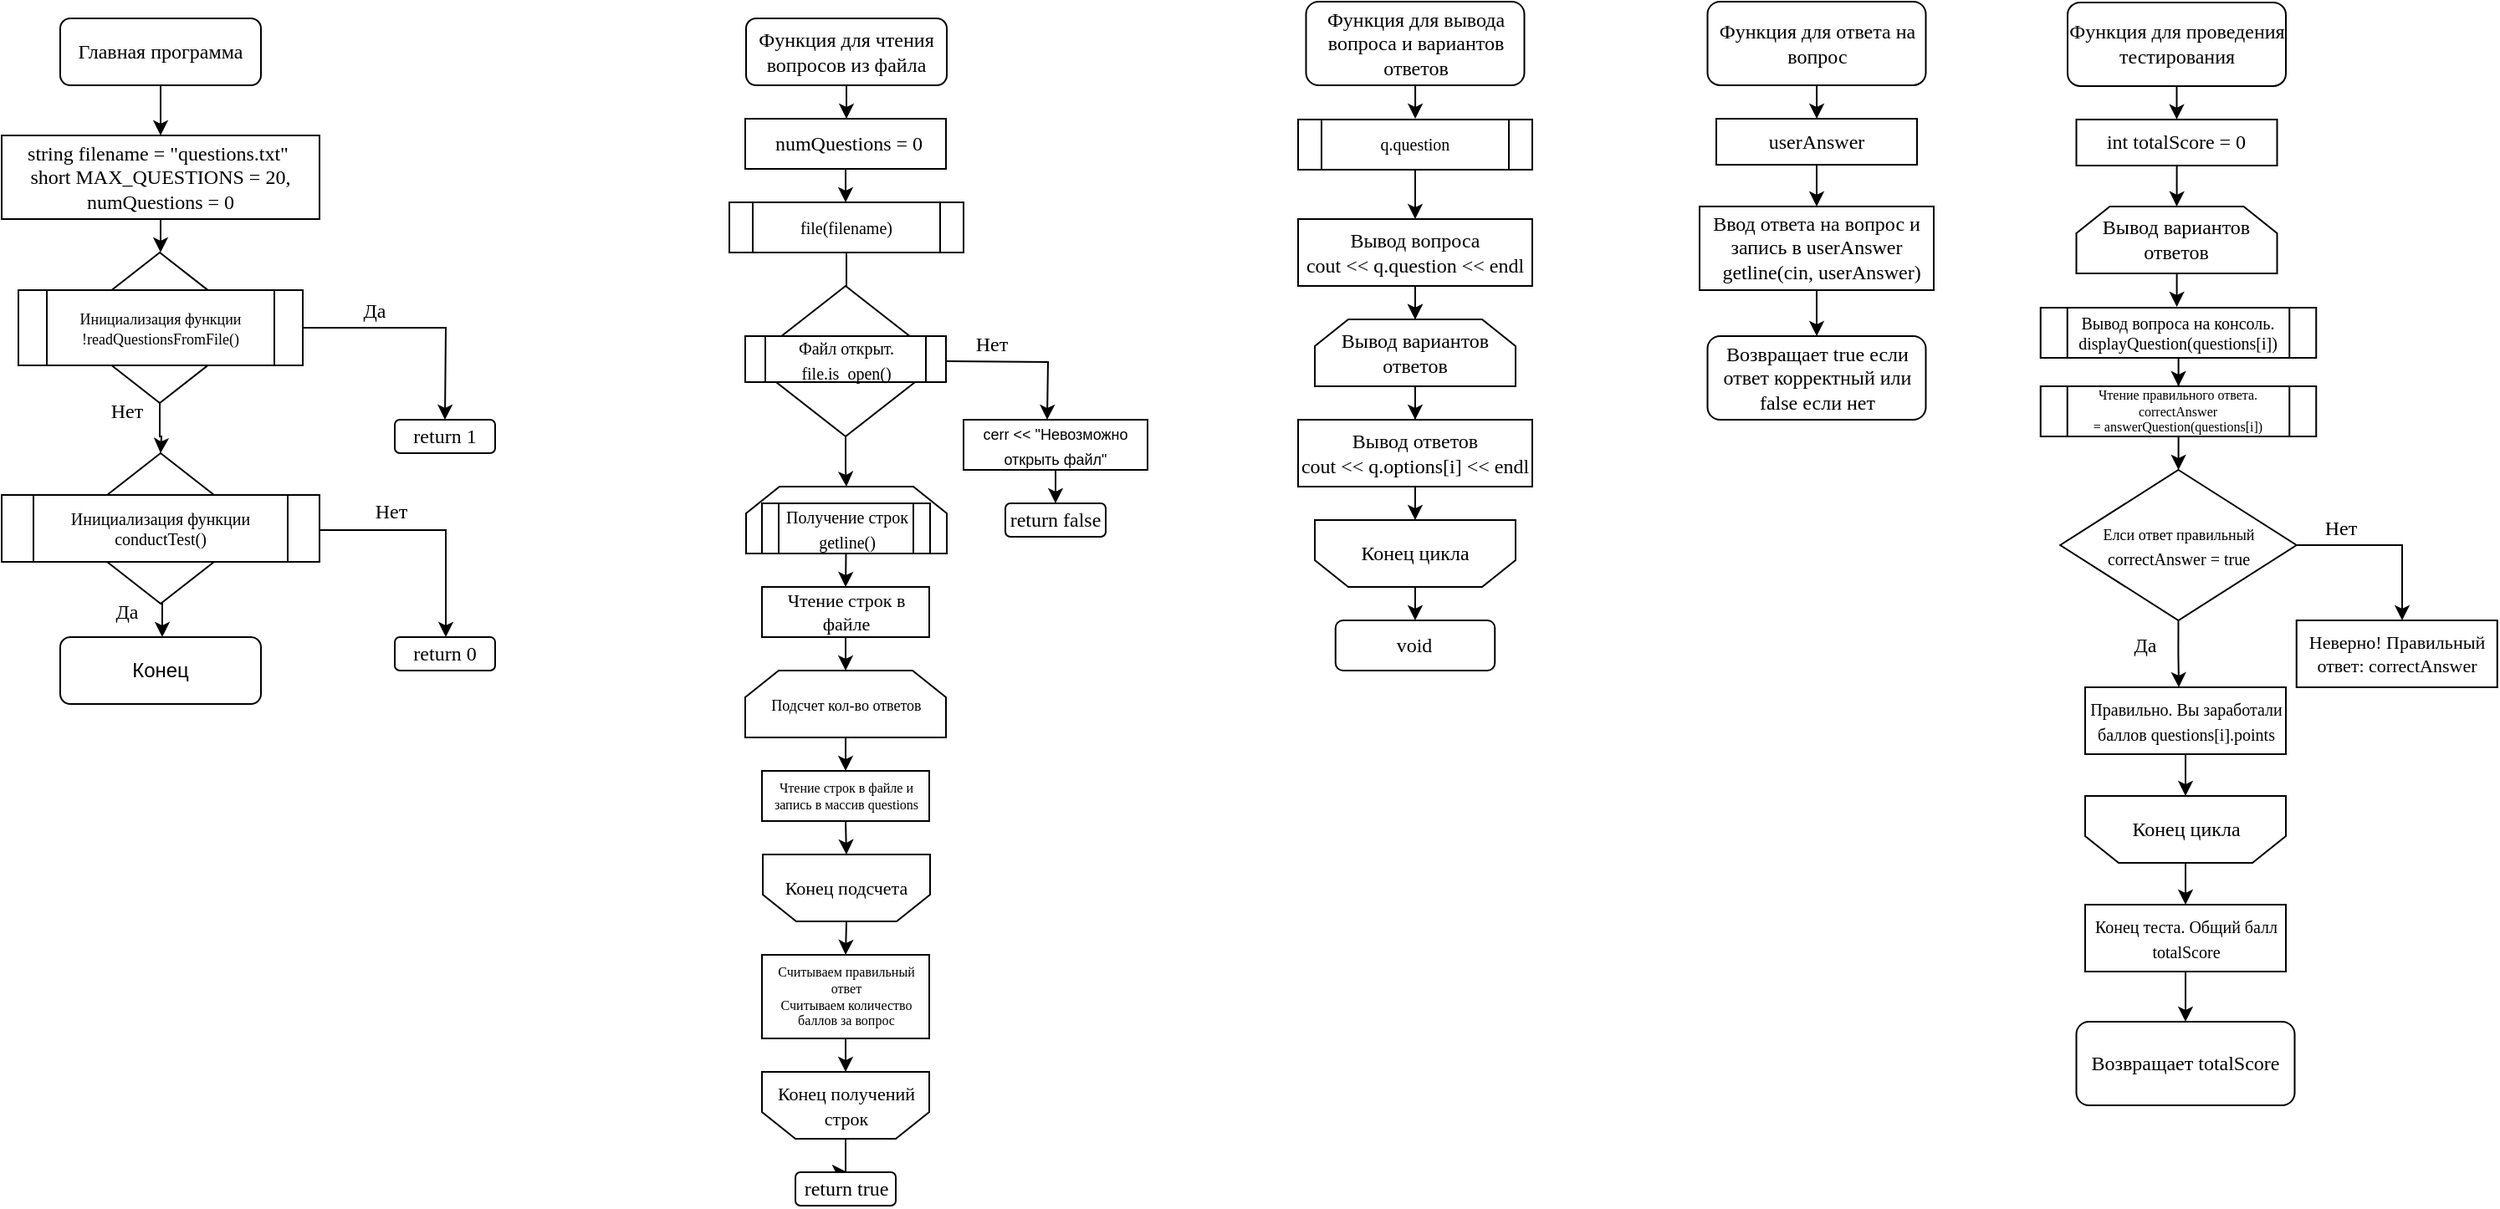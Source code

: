 <mxfile version="24.3.0" type="device">
  <diagram id="C5RBs43oDa-KdzZeNtuy" name="Page-1">
    <mxGraphModel dx="716" dy="409" grid="1" gridSize="10" guides="1" tooltips="1" connect="1" arrows="1" fold="1" page="1" pageScale="1" pageWidth="827" pageHeight="1169" math="0" shadow="0">
      <root>
        <mxCell id="WIyWlLk6GJQsqaUBKTNV-0" />
        <mxCell id="WIyWlLk6GJQsqaUBKTNV-1" parent="WIyWlLk6GJQsqaUBKTNV-0" />
        <mxCell id="KQmQDuhJLHhJns7RMKba-28" style="edgeStyle=orthogonalEdgeStyle;rounded=0;orthogonalLoop=1;jettySize=auto;html=1;exitX=0.5;exitY=1;exitDx=0;exitDy=0;" edge="1" parent="WIyWlLk6GJQsqaUBKTNV-1" source="KQmQDuhJLHhJns7RMKba-22">
          <mxGeometry relative="1" as="geometry">
            <mxPoint x="221" y="450" as="targetPoint" />
          </mxGeometry>
        </mxCell>
        <mxCell id="KQmQDuhJLHhJns7RMKba-22" value="" style="rhombus;whiteSpace=wrap;html=1;" vertex="1" parent="WIyWlLk6GJQsqaUBKTNV-1">
          <mxGeometry x="162.5" y="340" width="115" height="90" as="geometry" />
        </mxCell>
        <mxCell id="KQmQDuhJLHhJns7RMKba-11" style="edgeStyle=orthogonalEdgeStyle;rounded=0;orthogonalLoop=1;jettySize=auto;html=1;exitX=0.5;exitY=1;exitDx=0;exitDy=0;entryX=0.5;entryY=0;entryDx=0;entryDy=0;" edge="1" parent="WIyWlLk6GJQsqaUBKTNV-1" source="WIyWlLk6GJQsqaUBKTNV-3" target="KQmQDuhJLHhJns7RMKba-6">
          <mxGeometry relative="1" as="geometry" />
        </mxCell>
        <mxCell id="WIyWlLk6GJQsqaUBKTNV-3" value="&lt;font face=&quot;Times New Roman&quot;&gt;Главная программа&lt;/font&gt;" style="rounded=1;whiteSpace=wrap;html=1;fontSize=12;glass=0;strokeWidth=1;shadow=0;" parent="WIyWlLk6GJQsqaUBKTNV-1" vertex="1">
          <mxGeometry x="160" y="80" width="120" height="40" as="geometry" />
        </mxCell>
        <mxCell id="WIyWlLk6GJQsqaUBKTNV-11" value="Конец" style="rounded=1;whiteSpace=wrap;html=1;fontSize=12;glass=0;strokeWidth=1;shadow=0;" parent="WIyWlLk6GJQsqaUBKTNV-1" vertex="1">
          <mxGeometry x="160" y="450" width="120" height="40" as="geometry" />
        </mxCell>
        <mxCell id="KQmQDuhJLHhJns7RMKba-5" value="&lt;h5 style=&quot;&quot;&gt;&lt;font face=&quot;Times New Roman&quot; style=&quot;&quot;&gt;&lt;font style=&quot;font-weight: normal;&quot; size=&quot;1&quot;&gt;Инициализация функции conductTest()&lt;/font&gt;&lt;/font&gt;&lt;/h5&gt;" style="shape=process;whiteSpace=wrap;html=1;backgroundOutline=1;align=center;" vertex="1" parent="WIyWlLk6GJQsqaUBKTNV-1">
          <mxGeometry x="125" y="365" width="190" height="40" as="geometry" />
        </mxCell>
        <mxCell id="KQmQDuhJLHhJns7RMKba-9" style="edgeStyle=orthogonalEdgeStyle;rounded=0;orthogonalLoop=1;jettySize=auto;html=1;exitX=0.5;exitY=1;exitDx=0;exitDy=0;" edge="1" parent="WIyWlLk6GJQsqaUBKTNV-1" source="KQmQDuhJLHhJns7RMKba-6">
          <mxGeometry relative="1" as="geometry">
            <mxPoint x="220" y="220" as="targetPoint" />
          </mxGeometry>
        </mxCell>
        <mxCell id="KQmQDuhJLHhJns7RMKba-6" value="&lt;font face=&quot;Times New Roman&quot;&gt;string filename =&amp;nbsp;&quot;questions.txt&quot;&amp;nbsp;&lt;/font&gt;&lt;div&gt;&lt;font face=&quot;LS4gh3PQYyicdVe-Vlhf&quot;&gt;short MAX_QUESTIONS = 20,&lt;/font&gt;&lt;div&gt;&lt;font face=&quot;LS4gh3PQYyicdVe-Vlhf&quot;&gt;numQuestions = 0&lt;/font&gt;&lt;/div&gt;&lt;/div&gt;" style="rounded=0;whiteSpace=wrap;html=1;" vertex="1" parent="WIyWlLk6GJQsqaUBKTNV-1">
          <mxGeometry x="125" y="150" width="190" height="50" as="geometry" />
        </mxCell>
        <mxCell id="KQmQDuhJLHhJns7RMKba-15" value="" style="rhombus;whiteSpace=wrap;html=1;" vertex="1" parent="WIyWlLk6GJQsqaUBKTNV-1">
          <mxGeometry x="162" y="220" width="115" height="90" as="geometry" />
        </mxCell>
        <mxCell id="KQmQDuhJLHhJns7RMKba-18" style="edgeStyle=orthogonalEdgeStyle;rounded=0;orthogonalLoop=1;jettySize=auto;html=1;" edge="1" parent="WIyWlLk6GJQsqaUBKTNV-1" source="KQmQDuhJLHhJns7RMKba-4">
          <mxGeometry relative="1" as="geometry">
            <mxPoint x="390" y="320" as="targetPoint" />
          </mxGeometry>
        </mxCell>
        <mxCell id="KQmQDuhJLHhJns7RMKba-4" value="&lt;h5 style=&quot;&quot;&gt;&lt;font face=&quot;Times New Roman&quot; style=&quot;font-size: 9px; font-weight: normal;&quot;&gt;Инициализация функции !readQuestionsFromFile()&lt;/font&gt;&lt;/h5&gt;" style="shape=process;whiteSpace=wrap;html=1;backgroundOutline=1;align=center;" vertex="1" parent="WIyWlLk6GJQsqaUBKTNV-1">
          <mxGeometry x="135" y="242.5" width="170" height="45" as="geometry" />
        </mxCell>
        <mxCell id="KQmQDuhJLHhJns7RMKba-20" value="&lt;font face=&quot;Times New Roman&quot;&gt;Да&lt;/font&gt;" style="text;html=1;align=center;verticalAlign=middle;whiteSpace=wrap;rounded=0;" vertex="1" parent="WIyWlLk6GJQsqaUBKTNV-1">
          <mxGeometry x="318" y="240" width="60" height="30" as="geometry" />
        </mxCell>
        <mxCell id="KQmQDuhJLHhJns7RMKba-21" value="&lt;font face=&quot;Times New Roman&quot;&gt;return 1&lt;/font&gt;" style="rounded=1;whiteSpace=wrap;html=1;" vertex="1" parent="WIyWlLk6GJQsqaUBKTNV-1">
          <mxGeometry x="360" y="320" width="60" height="20" as="geometry" />
        </mxCell>
        <mxCell id="KQmQDuhJLHhJns7RMKba-23" value="" style="edgeStyle=orthogonalEdgeStyle;rounded=0;orthogonalLoop=1;jettySize=auto;html=1;" edge="1" parent="WIyWlLk6GJQsqaUBKTNV-1" source="KQmQDuhJLHhJns7RMKba-15">
          <mxGeometry relative="1" as="geometry">
            <mxPoint x="220" y="310" as="sourcePoint" />
            <mxPoint x="220" y="340" as="targetPoint" />
          </mxGeometry>
        </mxCell>
        <mxCell id="KQmQDuhJLHhJns7RMKba-24" style="edgeStyle=orthogonalEdgeStyle;rounded=0;orthogonalLoop=1;jettySize=auto;html=1;entryX=0.5;entryY=0;entryDx=0;entryDy=0;" edge="1" parent="WIyWlLk6GJQsqaUBKTNV-1">
          <mxGeometry relative="1" as="geometry">
            <mxPoint x="390.5" y="450" as="targetPoint" />
            <mxPoint x="315" y="385" as="sourcePoint" />
            <Array as="points">
              <mxPoint x="315.5" y="386" />
              <mxPoint x="390.5" y="386" />
            </Array>
          </mxGeometry>
        </mxCell>
        <mxCell id="KQmQDuhJLHhJns7RMKba-25" value="&lt;font face=&quot;Times New Roman&quot;&gt;Нет&lt;/font&gt;" style="text;html=1;align=center;verticalAlign=middle;whiteSpace=wrap;rounded=0;" vertex="1" parent="WIyWlLk6GJQsqaUBKTNV-1">
          <mxGeometry x="328" y="360" width="60" height="30" as="geometry" />
        </mxCell>
        <mxCell id="KQmQDuhJLHhJns7RMKba-26" value="&lt;font face=&quot;Times New Roman&quot;&gt;return 0&lt;/font&gt;" style="rounded=1;whiteSpace=wrap;html=1;" vertex="1" parent="WIyWlLk6GJQsqaUBKTNV-1">
          <mxGeometry x="360" y="450" width="60" height="20" as="geometry" />
        </mxCell>
        <mxCell id="KQmQDuhJLHhJns7RMKba-31" value="" style="edgeStyle=orthogonalEdgeStyle;rounded=0;orthogonalLoop=1;jettySize=auto;html=1;entryX=0.5;entryY=0;entryDx=0;entryDy=0;" edge="1" parent="WIyWlLk6GJQsqaUBKTNV-1" source="KQmQDuhJLHhJns7RMKba-29" target="KQmQDuhJLHhJns7RMKba-41">
          <mxGeometry relative="1" as="geometry" />
        </mxCell>
        <mxCell id="KQmQDuhJLHhJns7RMKba-29" value="Функция для чтения вопросов из файла" style="rounded=1;whiteSpace=wrap;html=1;fontFamily=Times New Roman;" vertex="1" parent="WIyWlLk6GJQsqaUBKTNV-1">
          <mxGeometry x="570" y="80" width="120" height="40" as="geometry" />
        </mxCell>
        <mxCell id="KQmQDuhJLHhJns7RMKba-34" value="" style="edgeStyle=orthogonalEdgeStyle;rounded=0;orthogonalLoop=1;jettySize=auto;html=1;" edge="1" parent="WIyWlLk6GJQsqaUBKTNV-1" source="KQmQDuhJLHhJns7RMKba-30" target="KQmQDuhJLHhJns7RMKba-33">
          <mxGeometry relative="1" as="geometry" />
        </mxCell>
        <mxCell id="KQmQDuhJLHhJns7RMKba-30" value="&lt;h5 style=&quot;&quot;&gt;&lt;font size=&quot;1&quot; face=&quot;Times New Roman&quot;&gt;&lt;span style=&quot;font-weight: 400;&quot;&gt;file(filename)&lt;/span&gt;&lt;/font&gt;&lt;br&gt;&lt;/h5&gt;" style="shape=process;whiteSpace=wrap;html=1;backgroundOutline=1;align=center;" vertex="1" parent="WIyWlLk6GJQsqaUBKTNV-1">
          <mxGeometry x="560" y="190" width="140" height="30" as="geometry" />
        </mxCell>
        <mxCell id="KQmQDuhJLHhJns7RMKba-40" style="edgeStyle=orthogonalEdgeStyle;rounded=0;orthogonalLoop=1;jettySize=auto;html=1;entryX=0.5;entryY=0;entryDx=0;entryDy=0;" edge="1" parent="WIyWlLk6GJQsqaUBKTNV-1" source="KQmQDuhJLHhJns7RMKba-32" target="KQmQDuhJLHhJns7RMKba-44">
          <mxGeometry relative="1" as="geometry">
            <mxPoint x="630" y="360" as="targetPoint" />
          </mxGeometry>
        </mxCell>
        <mxCell id="KQmQDuhJLHhJns7RMKba-32" value="" style="rhombus;whiteSpace=wrap;html=1;" vertex="1" parent="WIyWlLk6GJQsqaUBKTNV-1">
          <mxGeometry x="572" y="240" width="115" height="90" as="geometry" />
        </mxCell>
        <mxCell id="KQmQDuhJLHhJns7RMKba-33" value="&lt;font size=&quot;1&quot; face=&quot;Times New Roman&quot;&gt;Файл открыт. file.is_open()&lt;/font&gt;" style="shape=process;whiteSpace=wrap;html=1;backgroundOutline=1;align=center;" vertex="1" parent="WIyWlLk6GJQsqaUBKTNV-1">
          <mxGeometry x="569.5" y="270" width="120" height="27.5" as="geometry" />
        </mxCell>
        <mxCell id="KQmQDuhJLHhJns7RMKba-36" style="edgeStyle=orthogonalEdgeStyle;rounded=0;orthogonalLoop=1;jettySize=auto;html=1;" edge="1" parent="WIyWlLk6GJQsqaUBKTNV-1">
          <mxGeometry relative="1" as="geometry">
            <mxPoint x="750" y="320" as="targetPoint" />
            <mxPoint x="689.5" y="285" as="sourcePoint" />
          </mxGeometry>
        </mxCell>
        <mxCell id="KQmQDuhJLHhJns7RMKba-37" value="&lt;font face=&quot;Times New Roman&quot;&gt;Нет&lt;/font&gt;" style="text;html=1;align=center;verticalAlign=middle;whiteSpace=wrap;rounded=0;" vertex="1" parent="WIyWlLk6GJQsqaUBKTNV-1">
          <mxGeometry x="687" y="260" width="60" height="30" as="geometry" />
        </mxCell>
        <mxCell id="KQmQDuhJLHhJns7RMKba-64" style="edgeStyle=orthogonalEdgeStyle;rounded=0;orthogonalLoop=1;jettySize=auto;html=1;" edge="1" parent="WIyWlLk6GJQsqaUBKTNV-1" source="KQmQDuhJLHhJns7RMKba-39">
          <mxGeometry relative="1" as="geometry">
            <mxPoint x="755" y="370" as="targetPoint" />
          </mxGeometry>
        </mxCell>
        <mxCell id="KQmQDuhJLHhJns7RMKba-39" value="&lt;font style=&quot;font-size: 9px;&quot;&gt;cerr &amp;lt;&amp;lt; &quot;Невозможно открыть файл&quot;&lt;/font&gt;" style="rounded=0;whiteSpace=wrap;html=1;" vertex="1" parent="WIyWlLk6GJQsqaUBKTNV-1">
          <mxGeometry x="700" y="320" width="110" height="30" as="geometry" />
        </mxCell>
        <mxCell id="KQmQDuhJLHhJns7RMKba-43" style="edgeStyle=orthogonalEdgeStyle;rounded=0;orthogonalLoop=1;jettySize=auto;html=1;entryX=0.5;entryY=0;entryDx=0;entryDy=0;" edge="1" parent="WIyWlLk6GJQsqaUBKTNV-1" source="KQmQDuhJLHhJns7RMKba-41" target="KQmQDuhJLHhJns7RMKba-30">
          <mxGeometry relative="1" as="geometry" />
        </mxCell>
        <mxCell id="KQmQDuhJLHhJns7RMKba-41" value="&lt;font face=&quot;Times New Roman&quot;&gt;&amp;nbsp;numQuestions = 0&lt;/font&gt;" style="rounded=0;whiteSpace=wrap;html=1;" vertex="1" parent="WIyWlLk6GJQsqaUBKTNV-1">
          <mxGeometry x="569.5" y="140" width="120" height="30" as="geometry" />
        </mxCell>
        <mxCell id="KQmQDuhJLHhJns7RMKba-44" value="" style="shape=loopLimit;whiteSpace=wrap;html=1;" vertex="1" parent="WIyWlLk6GJQsqaUBKTNV-1">
          <mxGeometry x="570" y="360" width="120" height="40" as="geometry" />
        </mxCell>
        <mxCell id="KQmQDuhJLHhJns7RMKba-50" style="edgeStyle=orthogonalEdgeStyle;rounded=0;orthogonalLoop=1;jettySize=auto;html=1;exitX=0.5;exitY=1;exitDx=0;exitDy=0;entryX=0.5;entryY=0;entryDx=0;entryDy=0;" edge="1" parent="WIyWlLk6GJQsqaUBKTNV-1" source="KQmQDuhJLHhJns7RMKba-45" target="KQmQDuhJLHhJns7RMKba-48">
          <mxGeometry relative="1" as="geometry" />
        </mxCell>
        <mxCell id="KQmQDuhJLHhJns7RMKba-45" value="&lt;font size=&quot;1&quot; face=&quot;Times New Roman&quot;&gt;Получение строк getline()&lt;/font&gt;" style="shape=process;whiteSpace=wrap;html=1;backgroundOutline=1;align=center;" vertex="1" parent="WIyWlLk6GJQsqaUBKTNV-1">
          <mxGeometry x="579.5" y="370" width="100.5" height="30" as="geometry" />
        </mxCell>
        <mxCell id="KQmQDuhJLHhJns7RMKba-52" style="edgeStyle=orthogonalEdgeStyle;rounded=0;orthogonalLoop=1;jettySize=auto;html=1;exitX=0.5;exitY=1;exitDx=0;exitDy=0;entryX=0.5;entryY=0;entryDx=0;entryDy=0;" edge="1" parent="WIyWlLk6GJQsqaUBKTNV-1" source="KQmQDuhJLHhJns7RMKba-48" target="KQmQDuhJLHhJns7RMKba-51">
          <mxGeometry relative="1" as="geometry" />
        </mxCell>
        <mxCell id="KQmQDuhJLHhJns7RMKba-48" value="&lt;span style=&quot;font-family: &amp;quot;Times New Roman&amp;quot;; font-size: 11px;&quot;&gt;Чтение строк в файле&lt;/span&gt;" style="rounded=0;whiteSpace=wrap;html=1;fontSize=11;" vertex="1" parent="WIyWlLk6GJQsqaUBKTNV-1">
          <mxGeometry x="579.5" y="420" width="100" height="30" as="geometry" />
        </mxCell>
        <mxCell id="KQmQDuhJLHhJns7RMKba-54" style="edgeStyle=orthogonalEdgeStyle;rounded=0;orthogonalLoop=1;jettySize=auto;html=1;exitX=0.5;exitY=1;exitDx=0;exitDy=0;entryX=0.5;entryY=0;entryDx=0;entryDy=0;" edge="1" parent="WIyWlLk6GJQsqaUBKTNV-1" source="KQmQDuhJLHhJns7RMKba-51" target="KQmQDuhJLHhJns7RMKba-53">
          <mxGeometry relative="1" as="geometry" />
        </mxCell>
        <mxCell id="KQmQDuhJLHhJns7RMKba-51" value="&lt;font face=&quot;Times New Roman&quot; style=&quot;font-size: 9px;&quot;&gt;Подсчет кол-во ответов&lt;/font&gt;" style="shape=loopLimit;whiteSpace=wrap;html=1;" vertex="1" parent="WIyWlLk6GJQsqaUBKTNV-1">
          <mxGeometry x="569.5" y="470" width="120" height="40" as="geometry" />
        </mxCell>
        <mxCell id="KQmQDuhJLHhJns7RMKba-57" style="edgeStyle=orthogonalEdgeStyle;rounded=0;orthogonalLoop=1;jettySize=auto;html=1;exitX=0.5;exitY=1;exitDx=0;exitDy=0;entryX=0.5;entryY=1;entryDx=0;entryDy=0;" edge="1" parent="WIyWlLk6GJQsqaUBKTNV-1" source="KQmQDuhJLHhJns7RMKba-53" target="KQmQDuhJLHhJns7RMKba-55">
          <mxGeometry relative="1" as="geometry" />
        </mxCell>
        <mxCell id="KQmQDuhJLHhJns7RMKba-53" value="&lt;span style=&quot;font-family: &amp;quot;Times New Roman&amp;quot;; font-size: 8px;&quot;&gt;Чтение строк в файле и запись в массив questions&lt;/span&gt;" style="rounded=0;whiteSpace=wrap;html=1;fontSize=8;" vertex="1" parent="WIyWlLk6GJQsqaUBKTNV-1">
          <mxGeometry x="579.5" y="530" width="100" height="30" as="geometry" />
        </mxCell>
        <mxCell id="KQmQDuhJLHhJns7RMKba-55" value="&lt;font style=&quot;font-size: 11px;&quot; face=&quot;Times New Roman&quot;&gt;Конец подсчета&lt;/font&gt;" style="shape=loopLimit;whiteSpace=wrap;html=1;direction=west;" vertex="1" parent="WIyWlLk6GJQsqaUBKTNV-1">
          <mxGeometry x="580" y="580" width="100" height="40" as="geometry" />
        </mxCell>
        <mxCell id="KQmQDuhJLHhJns7RMKba-58" style="edgeStyle=orthogonalEdgeStyle;rounded=0;orthogonalLoop=1;jettySize=auto;html=1;exitX=0.5;exitY=1;exitDx=0;exitDy=0;entryX=0.5;entryY=0;entryDx=0;entryDy=0;" edge="1" parent="WIyWlLk6GJQsqaUBKTNV-1" target="KQmQDuhJLHhJns7RMKba-59">
          <mxGeometry relative="1" as="geometry">
            <mxPoint x="630" y="620" as="sourcePoint" />
          </mxGeometry>
        </mxCell>
        <mxCell id="KQmQDuhJLHhJns7RMKba-61" style="edgeStyle=orthogonalEdgeStyle;rounded=0;orthogonalLoop=1;jettySize=auto;html=1;entryX=0.5;entryY=1;entryDx=0;entryDy=0;" edge="1" parent="WIyWlLk6GJQsqaUBKTNV-1" source="KQmQDuhJLHhJns7RMKba-59" target="KQmQDuhJLHhJns7RMKba-60">
          <mxGeometry relative="1" as="geometry" />
        </mxCell>
        <mxCell id="KQmQDuhJLHhJns7RMKba-59" value="&lt;font face=&quot;Times New Roman&quot;&gt;Считываем правильный ответ&lt;/font&gt;&lt;br&gt;&lt;div&gt;&lt;font face=&quot;Times New Roman&quot;&gt;Считываем количество баллов за вопрос&lt;br&gt;&lt;/font&gt;&lt;/div&gt;" style="rounded=0;whiteSpace=wrap;html=1;fontSize=8;" vertex="1" parent="WIyWlLk6GJQsqaUBKTNV-1">
          <mxGeometry x="579.5" y="640" width="100" height="50" as="geometry" />
        </mxCell>
        <mxCell id="KQmQDuhJLHhJns7RMKba-62" style="edgeStyle=orthogonalEdgeStyle;rounded=0;orthogonalLoop=1;jettySize=auto;html=1;" edge="1" parent="WIyWlLk6GJQsqaUBKTNV-1" source="KQmQDuhJLHhJns7RMKba-60">
          <mxGeometry relative="1" as="geometry">
            <mxPoint x="630" y="770" as="targetPoint" />
          </mxGeometry>
        </mxCell>
        <mxCell id="KQmQDuhJLHhJns7RMKba-60" value="&lt;font style=&quot;font-size: 11px;&quot; face=&quot;Times New Roman&quot;&gt;Конец получений строк&lt;/font&gt;" style="shape=loopLimit;whiteSpace=wrap;html=1;direction=west;" vertex="1" parent="WIyWlLk6GJQsqaUBKTNV-1">
          <mxGeometry x="579.5" y="710" width="100" height="40" as="geometry" />
        </mxCell>
        <mxCell id="KQmQDuhJLHhJns7RMKba-63" value="&lt;font face=&quot;Times New Roman&quot;&gt;return true&lt;/font&gt;" style="rounded=1;whiteSpace=wrap;html=1;" vertex="1" parent="WIyWlLk6GJQsqaUBKTNV-1">
          <mxGeometry x="599.5" y="770" width="60" height="20" as="geometry" />
        </mxCell>
        <mxCell id="KQmQDuhJLHhJns7RMKba-65" value="&lt;font face=&quot;Times New Roman&quot;&gt;return false&lt;/font&gt;" style="rounded=1;whiteSpace=wrap;html=1;" vertex="1" parent="WIyWlLk6GJQsqaUBKTNV-1">
          <mxGeometry x="725" y="370" width="60" height="20" as="geometry" />
        </mxCell>
        <mxCell id="KQmQDuhJLHhJns7RMKba-66" value="" style="edgeStyle=orthogonalEdgeStyle;rounded=0;orthogonalLoop=1;jettySize=auto;html=1;entryX=0.5;entryY=0;entryDx=0;entryDy=0;" edge="1" parent="WIyWlLk6GJQsqaUBKTNV-1" source="KQmQDuhJLHhJns7RMKba-67" target="KQmQDuhJLHhJns7RMKba-121">
          <mxGeometry relative="1" as="geometry" />
        </mxCell>
        <mxCell id="KQmQDuhJLHhJns7RMKba-67" value="Функция для вывода вопроса и вариантов ответов" style="rounded=1;whiteSpace=wrap;html=1;fontFamily=Times New Roman;" vertex="1" parent="WIyWlLk6GJQsqaUBKTNV-1">
          <mxGeometry x="904.75" y="70" width="130.5" height="50" as="geometry" />
        </mxCell>
        <mxCell id="KQmQDuhJLHhJns7RMKba-71" value="" style="edgeStyle=orthogonalEdgeStyle;rounded=0;orthogonalLoop=1;jettySize=auto;html=1;" edge="1" parent="WIyWlLk6GJQsqaUBKTNV-1" source="KQmQDuhJLHhJns7RMKba-69">
          <mxGeometry relative="1" as="geometry">
            <mxPoint x="970.034" y="260.021" as="targetPoint" />
          </mxGeometry>
        </mxCell>
        <mxCell id="KQmQDuhJLHhJns7RMKba-73" value="" style="edgeStyle=orthogonalEdgeStyle;rounded=0;orthogonalLoop=1;jettySize=auto;html=1;" edge="1" parent="WIyWlLk6GJQsqaUBKTNV-1" source="KQmQDuhJLHhJns7RMKba-69" target="KQmQDuhJLHhJns7RMKba-72">
          <mxGeometry relative="1" as="geometry" />
        </mxCell>
        <mxCell id="KQmQDuhJLHhJns7RMKba-69" value="&lt;font face=&quot;Times New Roman&quot;&gt;Вывод вопроса&lt;/font&gt;&lt;div&gt;&lt;font face=&quot;Times New Roman&quot;&gt;cout &amp;lt;&amp;lt; q.question &amp;lt;&amp;lt; endl&lt;br&gt;&lt;/font&gt;&lt;/div&gt;" style="rounded=0;whiteSpace=wrap;html=1;" vertex="1" parent="WIyWlLk6GJQsqaUBKTNV-1">
          <mxGeometry x="900" y="200" width="140" height="40" as="geometry" />
        </mxCell>
        <mxCell id="KQmQDuhJLHhJns7RMKba-76" value="" style="edgeStyle=orthogonalEdgeStyle;rounded=0;orthogonalLoop=1;jettySize=auto;html=1;" edge="1" parent="WIyWlLk6GJQsqaUBKTNV-1" source="KQmQDuhJLHhJns7RMKba-72" target="KQmQDuhJLHhJns7RMKba-75">
          <mxGeometry relative="1" as="geometry" />
        </mxCell>
        <mxCell id="KQmQDuhJLHhJns7RMKba-72" value="&lt;font face=&quot;Times New Roman&quot;&gt;Вывод вариантов ответов&lt;/font&gt;" style="shape=loopLimit;whiteSpace=wrap;html=1;" vertex="1" parent="WIyWlLk6GJQsqaUBKTNV-1">
          <mxGeometry x="910" y="260" width="120" height="40" as="geometry" />
        </mxCell>
        <mxCell id="KQmQDuhJLHhJns7RMKba-74" value="" style="edgeStyle=orthogonalEdgeStyle;rounded=0;orthogonalLoop=1;jettySize=auto;html=1;" edge="1" parent="WIyWlLk6GJQsqaUBKTNV-1" source="KQmQDuhJLHhJns7RMKba-75">
          <mxGeometry relative="1" as="geometry">
            <mxPoint x="970" y="380" as="targetPoint" />
          </mxGeometry>
        </mxCell>
        <mxCell id="KQmQDuhJLHhJns7RMKba-75" value="&lt;font face=&quot;Times New Roman&quot;&gt;Вывод ответов&lt;/font&gt;&lt;div&gt;&lt;font face=&quot;Times New Roman&quot;&gt;cout &amp;lt;&amp;lt; q.options[i]&amp;nbsp;&amp;lt;&amp;lt; endl&lt;br&gt;&lt;/font&gt;&lt;/div&gt;" style="rounded=0;whiteSpace=wrap;html=1;" vertex="1" parent="WIyWlLk6GJQsqaUBKTNV-1">
          <mxGeometry x="900" y="320" width="140" height="40" as="geometry" />
        </mxCell>
        <mxCell id="KQmQDuhJLHhJns7RMKba-80" value="" style="edgeStyle=orthogonalEdgeStyle;rounded=0;orthogonalLoop=1;jettySize=auto;html=1;" edge="1" parent="WIyWlLk6GJQsqaUBKTNV-1" source="KQmQDuhJLHhJns7RMKba-77" target="KQmQDuhJLHhJns7RMKba-79">
          <mxGeometry relative="1" as="geometry" />
        </mxCell>
        <mxCell id="KQmQDuhJLHhJns7RMKba-77" value="&lt;font face=&quot;Times New Roman&quot;&gt;Конец цикла&lt;/font&gt;" style="shape=loopLimit;whiteSpace=wrap;html=1;direction=west;" vertex="1" parent="WIyWlLk6GJQsqaUBKTNV-1">
          <mxGeometry x="910" y="380" width="120" height="40" as="geometry" />
        </mxCell>
        <mxCell id="KQmQDuhJLHhJns7RMKba-79" value="void" style="rounded=1;whiteSpace=wrap;html=1;fontFamily=Times New Roman;" vertex="1" parent="WIyWlLk6GJQsqaUBKTNV-1">
          <mxGeometry x="922.38" y="440" width="95.25" height="30" as="geometry" />
        </mxCell>
        <mxCell id="KQmQDuhJLHhJns7RMKba-81" value="" style="edgeStyle=orthogonalEdgeStyle;rounded=0;orthogonalLoop=1;jettySize=auto;html=1;entryX=0.5;entryY=0;entryDx=0;entryDy=0;" edge="1" parent="WIyWlLk6GJQsqaUBKTNV-1" source="KQmQDuhJLHhJns7RMKba-82" target="KQmQDuhJLHhJns7RMKba-86">
          <mxGeometry relative="1" as="geometry" />
        </mxCell>
        <mxCell id="KQmQDuhJLHhJns7RMKba-82" value="Функция для ответа на вопрос" style="rounded=1;whiteSpace=wrap;html=1;fontFamily=Times New Roman;" vertex="1" parent="WIyWlLk6GJQsqaUBKTNV-1">
          <mxGeometry x="1144.75" y="69.97" width="130.5" height="50" as="geometry" />
        </mxCell>
        <mxCell id="KQmQDuhJLHhJns7RMKba-90" value="" style="edgeStyle=orthogonalEdgeStyle;rounded=0;orthogonalLoop=1;jettySize=auto;html=1;" edge="1" parent="WIyWlLk6GJQsqaUBKTNV-1" source="KQmQDuhJLHhJns7RMKba-85" target="KQmQDuhJLHhJns7RMKba-89">
          <mxGeometry relative="1" as="geometry" />
        </mxCell>
        <mxCell id="KQmQDuhJLHhJns7RMKba-85" value="&lt;font face=&quot;Times New Roman&quot;&gt;Ввод ответа на вопрос и запись в userAnswer&lt;/font&gt;&lt;div&gt;&lt;font face=&quot;Times New Roman&quot;&gt;&lt;div&gt;&amp;nbsp; getline(cin, userAnswer)&lt;/div&gt;&lt;/font&gt;&lt;/div&gt;" style="rounded=0;whiteSpace=wrap;html=1;" vertex="1" parent="WIyWlLk6GJQsqaUBKTNV-1">
          <mxGeometry x="1140" y="192.47" width="140" height="50.03" as="geometry" />
        </mxCell>
        <mxCell id="KQmQDuhJLHhJns7RMKba-88" value="" style="edgeStyle=orthogonalEdgeStyle;rounded=0;orthogonalLoop=1;jettySize=auto;html=1;" edge="1" parent="WIyWlLk6GJQsqaUBKTNV-1" source="KQmQDuhJLHhJns7RMKba-86" target="KQmQDuhJLHhJns7RMKba-85">
          <mxGeometry relative="1" as="geometry" />
        </mxCell>
        <mxCell id="KQmQDuhJLHhJns7RMKba-86" value="&lt;font face=&quot;Times New Roman&quot;&gt;userAnswer&lt;/font&gt;" style="rounded=0;whiteSpace=wrap;html=1;" vertex="1" parent="WIyWlLk6GJQsqaUBKTNV-1">
          <mxGeometry x="1150" y="140" width="120" height="27.53" as="geometry" />
        </mxCell>
        <mxCell id="KQmQDuhJLHhJns7RMKba-89" value="Возвращает true если ответ корректный или false если нет" style="rounded=1;whiteSpace=wrap;html=1;fontFamily=Times New Roman;" vertex="1" parent="WIyWlLk6GJQsqaUBKTNV-1">
          <mxGeometry x="1144.75" y="270" width="130.5" height="50" as="geometry" />
        </mxCell>
        <mxCell id="KQmQDuhJLHhJns7RMKba-91" value="" style="edgeStyle=orthogonalEdgeStyle;rounded=0;orthogonalLoop=1;jettySize=auto;html=1;entryX=0.5;entryY=0;entryDx=0;entryDy=0;" edge="1" parent="WIyWlLk6GJQsqaUBKTNV-1" source="KQmQDuhJLHhJns7RMKba-92" target="KQmQDuhJLHhJns7RMKba-94">
          <mxGeometry relative="1" as="geometry" />
        </mxCell>
        <mxCell id="KQmQDuhJLHhJns7RMKba-92" value="Функция для проведения тестирования" style="rounded=1;whiteSpace=wrap;html=1;fontFamily=Times New Roman;" vertex="1" parent="WIyWlLk6GJQsqaUBKTNV-1">
          <mxGeometry x="1360" y="70.44" width="130.5" height="50" as="geometry" />
        </mxCell>
        <mxCell id="KQmQDuhJLHhJns7RMKba-93" value="" style="edgeStyle=orthogonalEdgeStyle;rounded=0;orthogonalLoop=1;jettySize=auto;html=1;" edge="1" parent="WIyWlLk6GJQsqaUBKTNV-1" source="KQmQDuhJLHhJns7RMKba-94">
          <mxGeometry relative="1" as="geometry">
            <mxPoint x="1425.25" y="192.47" as="targetPoint" />
          </mxGeometry>
        </mxCell>
        <mxCell id="KQmQDuhJLHhJns7RMKba-94" value="&lt;font face=&quot;Times New Roman&quot;&gt;int totalScore = 0&lt;/font&gt;" style="rounded=0;whiteSpace=wrap;html=1;" vertex="1" parent="WIyWlLk6GJQsqaUBKTNV-1">
          <mxGeometry x="1365.25" y="140.47" width="120" height="27.53" as="geometry" />
        </mxCell>
        <mxCell id="KQmQDuhJLHhJns7RMKba-95" value="" style="edgeStyle=orthogonalEdgeStyle;rounded=0;orthogonalLoop=1;jettySize=auto;html=1;" edge="1" parent="WIyWlLk6GJQsqaUBKTNV-1" source="KQmQDuhJLHhJns7RMKba-96">
          <mxGeometry relative="1" as="geometry">
            <mxPoint x="1425.25" y="252.47" as="targetPoint" />
          </mxGeometry>
        </mxCell>
        <mxCell id="KQmQDuhJLHhJns7RMKba-96" value="&lt;font face=&quot;Times New Roman&quot;&gt;Вывод вариантов ответов&lt;/font&gt;" style="shape=loopLimit;whiteSpace=wrap;html=1;" vertex="1" parent="WIyWlLk6GJQsqaUBKTNV-1">
          <mxGeometry x="1365.25" y="192.47" width="120" height="40" as="geometry" />
        </mxCell>
        <mxCell id="KQmQDuhJLHhJns7RMKba-100" value="" style="edgeStyle=orthogonalEdgeStyle;rounded=0;orthogonalLoop=1;jettySize=auto;html=1;" edge="1" parent="WIyWlLk6GJQsqaUBKTNV-1" source="KQmQDuhJLHhJns7RMKba-97" target="KQmQDuhJLHhJns7RMKba-98">
          <mxGeometry relative="1" as="geometry" />
        </mxCell>
        <mxCell id="KQmQDuhJLHhJns7RMKba-97" value="&lt;h5 style=&quot;&quot;&gt;&lt;font size=&quot;1&quot; face=&quot;Times New Roman&quot;&gt;&lt;span style=&quot;font-weight: 400;&quot;&gt;Вывод вопроса на консоль. displayQuestion(questions[i])&lt;/span&gt;&lt;/font&gt;&lt;br&gt;&lt;/h5&gt;" style="shape=process;whiteSpace=wrap;html=1;backgroundOutline=1;align=center;" vertex="1" parent="WIyWlLk6GJQsqaUBKTNV-1">
          <mxGeometry x="1343.87" y="253" width="164.75" height="30" as="geometry" />
        </mxCell>
        <mxCell id="KQmQDuhJLHhJns7RMKba-102" value="" style="edgeStyle=orthogonalEdgeStyle;rounded=0;orthogonalLoop=1;jettySize=auto;html=1;" edge="1" parent="WIyWlLk6GJQsqaUBKTNV-1" source="KQmQDuhJLHhJns7RMKba-98" target="KQmQDuhJLHhJns7RMKba-101">
          <mxGeometry relative="1" as="geometry" />
        </mxCell>
        <mxCell id="KQmQDuhJLHhJns7RMKba-98" value="&lt;h5 style=&quot;font-size: 8px;&quot;&gt;&lt;font style=&quot;font-size: 8px;&quot; face=&quot;Times New Roman&quot;&gt;&lt;span style=&quot;font-weight: 400;&quot;&gt;Чтение правильного ответа. correctAnswer =&amp;nbsp;&lt;/span&gt;&lt;/font&gt;&lt;span style=&quot;font-weight: normal;&quot;&gt;&lt;font face=&quot;Times New Roman&quot;&gt;answerQuestion(questions[i])&lt;/font&gt;&lt;/span&gt;&lt;/h5&gt;" style="shape=process;whiteSpace=wrap;html=1;backgroundOutline=1;align=center;" vertex="1" parent="WIyWlLk6GJQsqaUBKTNV-1">
          <mxGeometry x="1343.87" y="300" width="164.75" height="30" as="geometry" />
        </mxCell>
        <mxCell id="KQmQDuhJLHhJns7RMKba-103" style="edgeStyle=orthogonalEdgeStyle;rounded=0;orthogonalLoop=1;jettySize=auto;html=1;" edge="1" parent="WIyWlLk6GJQsqaUBKTNV-1" source="KQmQDuhJLHhJns7RMKba-101">
          <mxGeometry relative="1" as="geometry">
            <mxPoint x="1560" y="440" as="targetPoint" />
            <Array as="points">
              <mxPoint x="1560" y="395" />
            </Array>
          </mxGeometry>
        </mxCell>
        <mxCell id="KQmQDuhJLHhJns7RMKba-107" style="edgeStyle=orthogonalEdgeStyle;rounded=0;orthogonalLoop=1;jettySize=auto;html=1;exitX=0.5;exitY=1;exitDx=0;exitDy=0;" edge="1" parent="WIyWlLk6GJQsqaUBKTNV-1" source="KQmQDuhJLHhJns7RMKba-101">
          <mxGeometry relative="1" as="geometry">
            <mxPoint x="1426.5" y="480.0" as="targetPoint" />
          </mxGeometry>
        </mxCell>
        <mxCell id="KQmQDuhJLHhJns7RMKba-101" value="&lt;font style=&quot;font-size: 9px;&quot; face=&quot;Times New Roman&quot;&gt;Елси ответ правильный&lt;/font&gt;&lt;div&gt;&lt;font style=&quot;&quot; face=&quot;Times New Roman&quot;&gt;&lt;font size=&quot;1&quot;&gt;correctAnswer = true&lt;/font&gt;&lt;br&gt;&lt;/font&gt;&lt;/div&gt;" style="rhombus;whiteSpace=wrap;html=1;" vertex="1" parent="WIyWlLk6GJQsqaUBKTNV-1">
          <mxGeometry x="1355.61" y="350" width="141.26" height="90" as="geometry" />
        </mxCell>
        <mxCell id="KQmQDuhJLHhJns7RMKba-104" value="&lt;font face=&quot;Times New Roman&quot;&gt;Нет&lt;/font&gt;" style="text;html=1;align=center;verticalAlign=middle;whiteSpace=wrap;rounded=0;" vertex="1" parent="WIyWlLk6GJQsqaUBKTNV-1">
          <mxGeometry x="1496.87" y="370" width="53.13" height="30" as="geometry" />
        </mxCell>
        <mxCell id="KQmQDuhJLHhJns7RMKba-106" value="&lt;font face=&quot;Times New Roman&quot; style=&quot;font-size: 11px;&quot;&gt;Неверно! Правильный ответ:&amp;nbsp;correctAnswer&lt;/font&gt;" style="rounded=0;whiteSpace=wrap;html=1;fontSize=11;" vertex="1" parent="WIyWlLk6GJQsqaUBKTNV-1">
          <mxGeometry x="1496.87" y="440" width="120" height="40" as="geometry" />
        </mxCell>
        <mxCell id="KQmQDuhJLHhJns7RMKba-110" value="&lt;font face=&quot;Times New Roman&quot;&gt;Да&lt;/font&gt;" style="text;html=1;align=center;verticalAlign=middle;whiteSpace=wrap;rounded=0;" vertex="1" parent="WIyWlLk6GJQsqaUBKTNV-1">
          <mxGeometry x="1380" y="440" width="53.13" height="30" as="geometry" />
        </mxCell>
        <mxCell id="KQmQDuhJLHhJns7RMKba-113" value="" style="edgeStyle=orthogonalEdgeStyle;rounded=0;orthogonalLoop=1;jettySize=auto;html=1;" edge="1" parent="WIyWlLk6GJQsqaUBKTNV-1" source="KQmQDuhJLHhJns7RMKba-111" target="KQmQDuhJLHhJns7RMKba-112">
          <mxGeometry relative="1" as="geometry" />
        </mxCell>
        <mxCell id="KQmQDuhJLHhJns7RMKba-111" value="&lt;font style=&quot;font-size: 10px;&quot; face=&quot;Times New Roman&quot;&gt;Правильно. Вы заработали баллов&amp;nbsp;questions[i].points&lt;/font&gt;" style="rounded=0;whiteSpace=wrap;html=1;" vertex="1" parent="WIyWlLk6GJQsqaUBKTNV-1">
          <mxGeometry x="1370.5" y="480" width="120" height="40" as="geometry" />
        </mxCell>
        <mxCell id="KQmQDuhJLHhJns7RMKba-115" value="" style="edgeStyle=orthogonalEdgeStyle;rounded=0;orthogonalLoop=1;jettySize=auto;html=1;" edge="1" parent="WIyWlLk6GJQsqaUBKTNV-1" source="KQmQDuhJLHhJns7RMKba-112" target="KQmQDuhJLHhJns7RMKba-114">
          <mxGeometry relative="1" as="geometry" />
        </mxCell>
        <mxCell id="KQmQDuhJLHhJns7RMKba-112" value="&lt;font face=&quot;Times New Roman&quot;&gt;Конец цикла&lt;/font&gt;" style="shape=loopLimit;whiteSpace=wrap;html=1;direction=west;" vertex="1" parent="WIyWlLk6GJQsqaUBKTNV-1">
          <mxGeometry x="1370.5" y="545" width="120" height="40" as="geometry" />
        </mxCell>
        <mxCell id="KQmQDuhJLHhJns7RMKba-117" style="edgeStyle=orthogonalEdgeStyle;rounded=0;orthogonalLoop=1;jettySize=auto;html=1;" edge="1" parent="WIyWlLk6GJQsqaUBKTNV-1" source="KQmQDuhJLHhJns7RMKba-114">
          <mxGeometry relative="1" as="geometry">
            <mxPoint x="1430.5" y="680" as="targetPoint" />
          </mxGeometry>
        </mxCell>
        <mxCell id="KQmQDuhJLHhJns7RMKba-114" value="&lt;font face=&quot;Times New Roman&quot;&gt;&lt;span style=&quot;font-size: 10px;&quot;&gt;Конец теста. Общий балл totalScore&lt;/span&gt;&lt;/font&gt;" style="rounded=0;whiteSpace=wrap;html=1;" vertex="1" parent="WIyWlLk6GJQsqaUBKTNV-1">
          <mxGeometry x="1370.5" y="610" width="120" height="40" as="geometry" />
        </mxCell>
        <mxCell id="KQmQDuhJLHhJns7RMKba-118" value="Возвращает totalScore" style="rounded=1;whiteSpace=wrap;html=1;fontFamily=Times New Roman;" vertex="1" parent="WIyWlLk6GJQsqaUBKTNV-1">
          <mxGeometry x="1365.25" y="680" width="130.5" height="50" as="geometry" />
        </mxCell>
        <mxCell id="KQmQDuhJLHhJns7RMKba-119" value="&lt;font face=&quot;Times New Roman&quot;&gt;Да&lt;/font&gt;" style="text;html=1;align=center;verticalAlign=middle;whiteSpace=wrap;rounded=0;" vertex="1" parent="WIyWlLk6GJQsqaUBKTNV-1">
          <mxGeometry x="170" y="420" width="60" height="30" as="geometry" />
        </mxCell>
        <mxCell id="KQmQDuhJLHhJns7RMKba-120" value="&lt;font face=&quot;Times New Roman&quot;&gt;Нет&lt;/font&gt;" style="text;html=1;align=center;verticalAlign=middle;whiteSpace=wrap;rounded=0;" vertex="1" parent="WIyWlLk6GJQsqaUBKTNV-1">
          <mxGeometry x="170" y="300" width="60" height="30" as="geometry" />
        </mxCell>
        <mxCell id="KQmQDuhJLHhJns7RMKba-124" style="edgeStyle=orthogonalEdgeStyle;rounded=0;orthogonalLoop=1;jettySize=auto;html=1;entryX=0.5;entryY=0;entryDx=0;entryDy=0;" edge="1" parent="WIyWlLk6GJQsqaUBKTNV-1" source="KQmQDuhJLHhJns7RMKba-121" target="KQmQDuhJLHhJns7RMKba-69">
          <mxGeometry relative="1" as="geometry" />
        </mxCell>
        <mxCell id="KQmQDuhJLHhJns7RMKba-121" value="&lt;h5 style=&quot;&quot;&gt;&lt;font size=&quot;1&quot; face=&quot;Times New Roman&quot;&gt;&lt;span style=&quot;font-weight: 400;&quot;&gt;q.question&lt;/span&gt;&lt;/font&gt;&lt;br&gt;&lt;/h5&gt;" style="shape=process;whiteSpace=wrap;html=1;backgroundOutline=1;align=center;" vertex="1" parent="WIyWlLk6GJQsqaUBKTNV-1">
          <mxGeometry x="900" y="140.47" width="140" height="30" as="geometry" />
        </mxCell>
      </root>
    </mxGraphModel>
  </diagram>
</mxfile>
